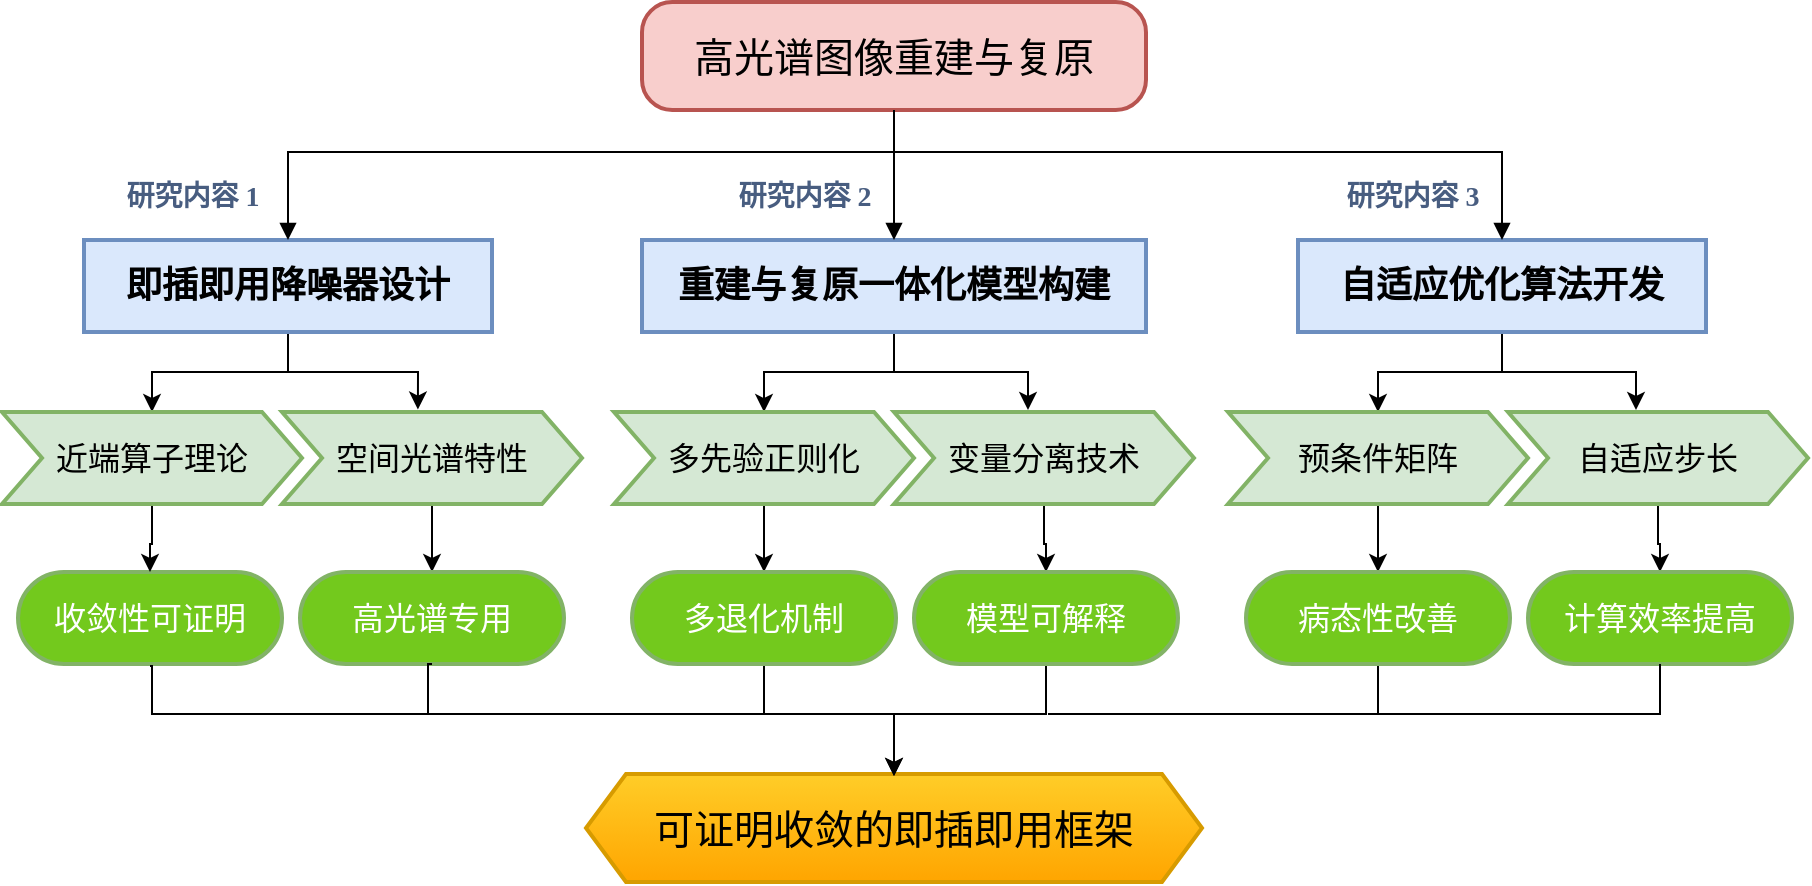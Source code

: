 <mxfile version="26.1.1">
  <diagram name="Page-1" id="oGyAoh9nWwNHiKxHRYFH">
    <mxGraphModel dx="1093" dy="574" grid="1" gridSize="10" guides="1" tooltips="1" connect="1" arrows="1" fold="1" page="1" pageScale="1" pageWidth="850" pageHeight="1100" math="0" shadow="0">
      <root>
        <mxCell id="0" />
        <mxCell id="1" parent="0" />
        <mxCell id="QywLkrfquz30VgyK-Rfi-4" value="高光谱图像重建与复原" style="whiteSpace=wrap;strokeWidth=2;fillColor=#f8cecc;strokeColor=#b85450;rounded=1;arcSize=28;fontSize=20;" vertex="1" parent="1">
          <mxGeometry x="947" y="405" width="252" height="54" as="geometry" />
        </mxCell>
        <mxCell id="QywLkrfquz30VgyK-Rfi-63" style="edgeStyle=orthogonalEdgeStyle;rounded=0;orthogonalLoop=1;jettySize=auto;html=1;exitX=0.5;exitY=1;exitDx=0;exitDy=0;" edge="1" parent="1" source="QywLkrfquz30VgyK-Rfi-5" target="QywLkrfquz30VgyK-Rfi-55">
          <mxGeometry relative="1" as="geometry" />
        </mxCell>
        <mxCell id="QywLkrfquz30VgyK-Rfi-5" value="即插即用降噪器设计" style="whiteSpace=wrap;strokeWidth=2;fillColor=#dae8fc;strokeColor=#6c8ebf;fontSize=18;fontFamily=Comic Sans MS;fontStyle=1;align=center;verticalAlign=middle;" vertex="1" parent="1">
          <mxGeometry x="668" y="524" width="204" height="46" as="geometry" />
        </mxCell>
        <mxCell id="QywLkrfquz30VgyK-Rfi-64" style="edgeStyle=orthogonalEdgeStyle;rounded=0;orthogonalLoop=1;jettySize=auto;html=1;exitX=0.5;exitY=1;exitDx=0;exitDy=0;entryX=0.5;entryY=0;entryDx=0;entryDy=0;" edge="1" parent="1" source="QywLkrfquz30VgyK-Rfi-6" target="QywLkrfquz30VgyK-Rfi-57">
          <mxGeometry relative="1" as="geometry">
            <mxPoint x="1070" y="580.0" as="targetPoint" />
          </mxGeometry>
        </mxCell>
        <mxCell id="QywLkrfquz30VgyK-Rfi-6" value="重建与复原一体化模型构建" style="whiteSpace=wrap;strokeWidth=2;fontSize=18;fontFamily=Comic Sans MS;fillColor=#dae8fc;strokeColor=#6c8ebf;fontStyle=1;align=center;verticalAlign=middle;" vertex="1" parent="1">
          <mxGeometry x="947" y="524" width="252" height="46" as="geometry" />
        </mxCell>
        <mxCell id="QywLkrfquz30VgyK-Rfi-65" style="edgeStyle=orthogonalEdgeStyle;rounded=0;orthogonalLoop=1;jettySize=auto;html=1;exitX=0.5;exitY=1;exitDx=0;exitDy=0;" edge="1" parent="1" source="QywLkrfquz30VgyK-Rfi-7" target="QywLkrfquz30VgyK-Rfi-60">
          <mxGeometry relative="1" as="geometry" />
        </mxCell>
        <mxCell id="QywLkrfquz30VgyK-Rfi-7" value="自适应优化算法开发" style="whiteSpace=wrap;strokeWidth=2;fontSize=18;fontFamily=Comic Sans MS;fontStyle=1;fillColor=#dae8fc;strokeColor=#6c8ebf;align=center;verticalAlign=middle;" vertex="1" parent="1">
          <mxGeometry x="1275" y="524" width="204" height="46" as="geometry" />
        </mxCell>
        <mxCell id="QywLkrfquz30VgyK-Rfi-10" value="收敛性可证明" style="whiteSpace=wrap;strokeWidth=2;rounded=1;arcSize=50;fillColor=light-dark(#73c91d, #4a890c);strokeColor=#82B366;fontColor=#FFFFFF;fontSize=16;fillStyle=auto;" vertex="1" parent="1">
          <mxGeometry x="635" y="690" width="132" height="46" as="geometry" />
        </mxCell>
        <mxCell id="QywLkrfquz30VgyK-Rfi-21" value="" style="curved=0;startArrow=none;endArrow=block;entryX=0.5;entryY=0;rounded=0;" edge="1" parent="1" target="QywLkrfquz30VgyK-Rfi-5">
          <mxGeometry relative="1" as="geometry">
            <Array as="points">
              <mxPoint x="770" y="480" />
            </Array>
            <mxPoint x="1084" y="480" as="sourcePoint" />
          </mxGeometry>
        </mxCell>
        <mxCell id="QywLkrfquz30VgyK-Rfi-22" value="" style="curved=1;startArrow=none;endArrow=block;exitX=0.5;exitY=1;entryX=0.5;entryY=0;rounded=0;" edge="1" parent="1" source="QywLkrfquz30VgyK-Rfi-4" target="QywLkrfquz30VgyK-Rfi-6">
          <mxGeometry relative="1" as="geometry">
            <Array as="points" />
          </mxGeometry>
        </mxCell>
        <mxCell id="QywLkrfquz30VgyK-Rfi-23" value="" style="curved=0;startArrow=none;endArrow=block;entryX=0.5;entryY=0;rounded=0;" edge="1" parent="1" target="QywLkrfquz30VgyK-Rfi-7">
          <mxGeometry relative="1" as="geometry">
            <Array as="points">
              <mxPoint x="1377" y="480" />
            </Array>
            <mxPoint x="1084" y="480" as="sourcePoint" />
          </mxGeometry>
        </mxCell>
        <mxCell id="QywLkrfquz30VgyK-Rfi-76" value="" style="edgeStyle=orthogonalEdgeStyle;rounded=0;orthogonalLoop=1;jettySize=auto;html=1;" edge="1" parent="1" source="QywLkrfquz30VgyK-Rfi-43" target="QywLkrfquz30VgyK-Rfi-61">
          <mxGeometry relative="1" as="geometry" />
        </mxCell>
        <mxCell id="QywLkrfquz30VgyK-Rfi-43" value="空间光谱特性" style="shape=step;perimeter=stepPerimeter;whiteSpace=wrap;html=1;fixedSize=1;fontSize=16;size=20;fillColor=#d5e8d4;strokeColor=#82b366;strokeWidth=2;" vertex="1" parent="1">
          <mxGeometry x="767" y="610" width="150" height="46" as="geometry" />
        </mxCell>
        <mxCell id="QywLkrfquz30VgyK-Rfi-45" value="&lt;span style=&quot;font-size: 20px;&quot;&gt;可证明收敛的即插即用框架&lt;/span&gt;" style="shape=hexagon;perimeter=hexagonPerimeter2;whiteSpace=wrap;html=1;fixedSize=1;fillColor=#ffcd28;strokeColor=#d79b00;strokeWidth=2;gradientColor=#ffa500;" vertex="1" parent="1">
          <mxGeometry x="919" y="791" width="308" height="54" as="geometry" />
        </mxCell>
        <mxCell id="QywLkrfquz30VgyK-Rfi-49" value="研究内容&amp;nbsp;&lt;font face=&quot;Times New Roman&quot;&gt;1&lt;/font&gt;" style="text;html=1;align=center;verticalAlign=middle;resizable=0;points=[];autosize=1;strokeColor=none;fillColor=none;fontColor=#485D80;fontStyle=1;fontFamily=Comic Sans MS;fontSize=14;" vertex="1" parent="1">
          <mxGeometry x="677" y="488" width="90" height="30" as="geometry" />
        </mxCell>
        <mxCell id="QywLkrfquz30VgyK-Rfi-51" value="研究内容&amp;nbsp;&lt;font face=&quot;Times New Roman&quot;&gt;2&lt;/font&gt;" style="text;html=1;align=center;verticalAlign=middle;resizable=0;points=[];autosize=1;strokeColor=none;fillColor=none;fontColor=#485D80;fontStyle=1;fontFamily=Comic Sans MS;fontSize=14;" vertex="1" parent="1">
          <mxGeometry x="983" y="488" width="90" height="30" as="geometry" />
        </mxCell>
        <mxCell id="QywLkrfquz30VgyK-Rfi-52" value="研究内容&amp;nbsp;&lt;font face=&quot;Times New Roman&quot;&gt;3&lt;/font&gt;" style="text;html=1;align=center;verticalAlign=middle;resizable=0;points=[];autosize=1;strokeColor=none;fillColor=none;fontColor=#485D80;fontStyle=1;fontFamily=Comic Sans MS;fontSize=14;" vertex="1" parent="1">
          <mxGeometry x="1287" y="488" width="90" height="30" as="geometry" />
        </mxCell>
        <mxCell id="QywLkrfquz30VgyK-Rfi-78" value="" style="edgeStyle=orthogonalEdgeStyle;rounded=0;orthogonalLoop=1;jettySize=auto;html=1;" edge="1" parent="1" source="QywLkrfquz30VgyK-Rfi-55" target="QywLkrfquz30VgyK-Rfi-10">
          <mxGeometry relative="1" as="geometry" />
        </mxCell>
        <mxCell id="QywLkrfquz30VgyK-Rfi-55" value="近端算子理论" style="shape=step;perimeter=stepPerimeter;whiteSpace=wrap;html=1;fixedSize=1;fontSize=16;size=20;fillColor=#d5e8d4;strokeColor=#82b366;strokeWidth=2;" vertex="1" parent="1">
          <mxGeometry x="627" y="610" width="150" height="46" as="geometry" />
        </mxCell>
        <mxCell id="QywLkrfquz30VgyK-Rfi-79" value="" style="edgeStyle=orthogonalEdgeStyle;rounded=0;orthogonalLoop=1;jettySize=auto;html=1;" edge="1" parent="1" source="QywLkrfquz30VgyK-Rfi-57" target="QywLkrfquz30VgyK-Rfi-69">
          <mxGeometry relative="1" as="geometry" />
        </mxCell>
        <mxCell id="QywLkrfquz30VgyK-Rfi-57" value="多先验正则化" style="shape=step;perimeter=stepPerimeter;whiteSpace=wrap;html=1;fixedSize=1;fontSize=16;size=20;fillColor=#d5e8d4;strokeColor=#82b366;strokeWidth=2;" vertex="1" parent="1">
          <mxGeometry x="933" y="610" width="150" height="46" as="geometry" />
        </mxCell>
        <mxCell id="QywLkrfquz30VgyK-Rfi-80" value="" style="edgeStyle=orthogonalEdgeStyle;rounded=0;orthogonalLoop=1;jettySize=auto;html=1;" edge="1" parent="1" source="QywLkrfquz30VgyK-Rfi-58" target="QywLkrfquz30VgyK-Rfi-70">
          <mxGeometry relative="1" as="geometry" />
        </mxCell>
        <mxCell id="QywLkrfquz30VgyK-Rfi-58" value="变量分离技术" style="shape=step;perimeter=stepPerimeter;whiteSpace=wrap;html=1;fixedSize=1;fontSize=16;size=20;fillColor=#d5e8d4;strokeColor=#82b366;strokeWidth=2;" vertex="1" parent="1">
          <mxGeometry x="1073" y="610" width="150" height="46" as="geometry" />
        </mxCell>
        <mxCell id="QywLkrfquz30VgyK-Rfi-82" value="" style="edgeStyle=orthogonalEdgeStyle;rounded=0;orthogonalLoop=1;jettySize=auto;html=1;" edge="1" parent="1" source="QywLkrfquz30VgyK-Rfi-59" target="QywLkrfquz30VgyK-Rfi-72">
          <mxGeometry relative="1" as="geometry" />
        </mxCell>
        <mxCell id="QywLkrfquz30VgyK-Rfi-59" value="自适应步长" style="shape=step;perimeter=stepPerimeter;whiteSpace=wrap;html=1;fixedSize=1;fontSize=16;size=20;fillColor=#d5e8d4;strokeColor=#82b366;strokeWidth=2;" vertex="1" parent="1">
          <mxGeometry x="1380" y="610" width="150" height="46" as="geometry" />
        </mxCell>
        <mxCell id="QywLkrfquz30VgyK-Rfi-81" value="" style="edgeStyle=orthogonalEdgeStyle;rounded=0;orthogonalLoop=1;jettySize=auto;html=1;" edge="1" parent="1" source="QywLkrfquz30VgyK-Rfi-60" target="QywLkrfquz30VgyK-Rfi-71">
          <mxGeometry relative="1" as="geometry" />
        </mxCell>
        <mxCell id="QywLkrfquz30VgyK-Rfi-60" value="预条件矩阵" style="shape=step;perimeter=stepPerimeter;whiteSpace=wrap;html=1;fixedSize=1;fontSize=16;size=20;fillColor=#d5e8d4;strokeColor=#82b366;strokeWidth=2;" vertex="1" parent="1">
          <mxGeometry x="1240" y="610" width="150" height="46" as="geometry" />
        </mxCell>
        <mxCell id="QywLkrfquz30VgyK-Rfi-61" value="高光谱专用" style="whiteSpace=wrap;strokeWidth=2;rounded=1;arcSize=50;fillColor=light-dark(#73c91d, #4a890c);strokeColor=#82B366;fontColor=#ffffff;fontSize=16;fillStyle=auto;" vertex="1" parent="1">
          <mxGeometry x="776" y="690" width="132" height="46" as="geometry" />
        </mxCell>
        <mxCell id="QywLkrfquz30VgyK-Rfi-66" value="" style="endArrow=classic;html=1;rounded=0;entryX=0.453;entryY=-0.027;entryDx=0;entryDy=0;entryPerimeter=0;" edge="1" parent="1" target="QywLkrfquz30VgyK-Rfi-43">
          <mxGeometry width="50" height="50" relative="1" as="geometry">
            <mxPoint x="768" y="590" as="sourcePoint" />
            <mxPoint x="1098" y="630" as="targetPoint" />
            <Array as="points">
              <mxPoint x="835" y="590" />
            </Array>
          </mxGeometry>
        </mxCell>
        <mxCell id="QywLkrfquz30VgyK-Rfi-67" value="" style="endArrow=classic;html=1;rounded=0;entryX=0.453;entryY=-0.027;entryDx=0;entryDy=0;entryPerimeter=0;" edge="1" parent="1">
          <mxGeometry width="50" height="50" relative="1" as="geometry">
            <mxPoint x="1073" y="590" as="sourcePoint" />
            <mxPoint x="1140" y="609" as="targetPoint" />
            <Array as="points">
              <mxPoint x="1140" y="590" />
            </Array>
          </mxGeometry>
        </mxCell>
        <mxCell id="QywLkrfquz30VgyK-Rfi-68" value="" style="endArrow=classic;html=1;rounded=0;entryX=0.453;entryY=-0.027;entryDx=0;entryDy=0;entryPerimeter=0;" edge="1" parent="1">
          <mxGeometry width="50" height="50" relative="1" as="geometry">
            <mxPoint x="1377" y="590" as="sourcePoint" />
            <mxPoint x="1444" y="609" as="targetPoint" />
            <Array as="points">
              <mxPoint x="1444" y="590" />
            </Array>
          </mxGeometry>
        </mxCell>
        <mxCell id="QywLkrfquz30VgyK-Rfi-84" value="" style="edgeStyle=orthogonalEdgeStyle;rounded=0;orthogonalLoop=1;jettySize=auto;html=1;" edge="1" parent="1">
          <mxGeometry relative="1" as="geometry">
            <mxPoint x="1008" y="737.0" as="sourcePoint" />
            <mxPoint x="1073" y="792" as="targetPoint" />
            <Array as="points">
              <mxPoint x="1008" y="761" />
              <mxPoint x="1073" y="761" />
            </Array>
          </mxGeometry>
        </mxCell>
        <mxCell id="QywLkrfquz30VgyK-Rfi-69" value="多退化机制" style="whiteSpace=wrap;strokeWidth=2;rounded=1;arcSize=50;fillColor=light-dark(#73c91d, #4a890c);strokeColor=#82B366;fontColor=#ffffff;fontSize=16;fillStyle=auto;" vertex="1" parent="1">
          <mxGeometry x="942" y="690" width="132" height="46" as="geometry" />
        </mxCell>
        <mxCell id="QywLkrfquz30VgyK-Rfi-85" value="" style="edgeStyle=orthogonalEdgeStyle;rounded=0;orthogonalLoop=1;jettySize=auto;html=1;" edge="1" parent="1">
          <mxGeometry relative="1" as="geometry">
            <mxPoint x="1149" y="737.0" as="sourcePoint" />
            <mxPoint x="1073" y="792" as="targetPoint" />
            <Array as="points">
              <mxPoint x="1149" y="761" />
              <mxPoint x="1073" y="761" />
            </Array>
          </mxGeometry>
        </mxCell>
        <mxCell id="QywLkrfquz30VgyK-Rfi-70" value="模型可解释" style="whiteSpace=wrap;strokeWidth=2;rounded=1;arcSize=50;fillColor=light-dark(#73c91d, #4a890c);strokeColor=#82B366;fontColor=#ffffff;fontSize=16;fillStyle=auto;" vertex="1" parent="1">
          <mxGeometry x="1083" y="690" width="132" height="46" as="geometry" />
        </mxCell>
        <mxCell id="QywLkrfquz30VgyK-Rfi-86" style="edgeStyle=elbowEdgeStyle;rounded=0;orthogonalLoop=1;jettySize=auto;html=1;endArrow=none;startFill=0;exitX=0.5;exitY=1;exitDx=0;exitDy=0;" edge="1" parent="1" source="QywLkrfquz30VgyK-Rfi-71">
          <mxGeometry relative="1" as="geometry">
            <mxPoint x="1150" y="761" as="targetPoint" />
            <mxPoint x="1345.0" y="700.0" as="sourcePoint" />
            <Array as="points">
              <mxPoint x="1315" y="750" />
            </Array>
          </mxGeometry>
        </mxCell>
        <mxCell id="QywLkrfquz30VgyK-Rfi-71" value="病态性改善" style="whiteSpace=wrap;strokeWidth=2;rounded=1;arcSize=50;fillColor=light-dark(#73c91d, #4a890c);strokeColor=#82B366;fontColor=#ffffff;fontSize=16;fillStyle=auto;" vertex="1" parent="1">
          <mxGeometry x="1249" y="690" width="132" height="46" as="geometry" />
        </mxCell>
        <mxCell id="QywLkrfquz30VgyK-Rfi-72" value="计算效率提高" style="whiteSpace=wrap;strokeWidth=2;rounded=1;arcSize=50;fillColor=light-dark(#73c91d, #4a890c);strokeColor=#82B366;fontColor=#ffffff;fontSize=16;fillStyle=auto;" vertex="1" parent="1">
          <mxGeometry x="1390" y="690" width="132" height="46" as="geometry" />
        </mxCell>
        <mxCell id="QywLkrfquz30VgyK-Rfi-87" style="edgeStyle=elbowEdgeStyle;rounded=0;orthogonalLoop=1;jettySize=auto;html=1;endArrow=none;startFill=0;exitX=0.5;exitY=1;exitDx=0;exitDy=0;" edge="1" parent="1" source="QywLkrfquz30VgyK-Rfi-72">
          <mxGeometry relative="1" as="geometry">
            <mxPoint x="1287" y="761" as="targetPoint" />
            <mxPoint x="1482.0" y="700.0" as="sourcePoint" />
            <Array as="points">
              <mxPoint x="1456" y="760" />
            </Array>
          </mxGeometry>
        </mxCell>
        <mxCell id="QywLkrfquz30VgyK-Rfi-89" style="edgeStyle=elbowEdgeStyle;rounded=0;orthogonalLoop=1;jettySize=auto;html=1;endArrow=none;startFill=0;entryX=0.5;entryY=1;entryDx=0;entryDy=0;" edge="1" parent="1" target="QywLkrfquz30VgyK-Rfi-61">
          <mxGeometry relative="1" as="geometry">
            <mxPoint x="804.0" y="737.0" as="targetPoint" />
            <mxPoint x="1010" y="761" as="sourcePoint" />
            <Array as="points">
              <mxPoint x="840" y="750" />
            </Array>
          </mxGeometry>
        </mxCell>
        <mxCell id="QywLkrfquz30VgyK-Rfi-90" style="edgeStyle=elbowEdgeStyle;rounded=0;orthogonalLoop=1;jettySize=auto;html=1;endArrow=none;startFill=0;entryX=0.5;entryY=1;entryDx=0;entryDy=0;" edge="1" parent="1">
          <mxGeometry relative="1" as="geometry">
            <mxPoint x="701" y="737.0" as="targetPoint" />
            <mxPoint x="848" y="761" as="sourcePoint" />
            <Array as="points">
              <mxPoint x="702" y="771" />
            </Array>
          </mxGeometry>
        </mxCell>
      </root>
    </mxGraphModel>
  </diagram>
</mxfile>
